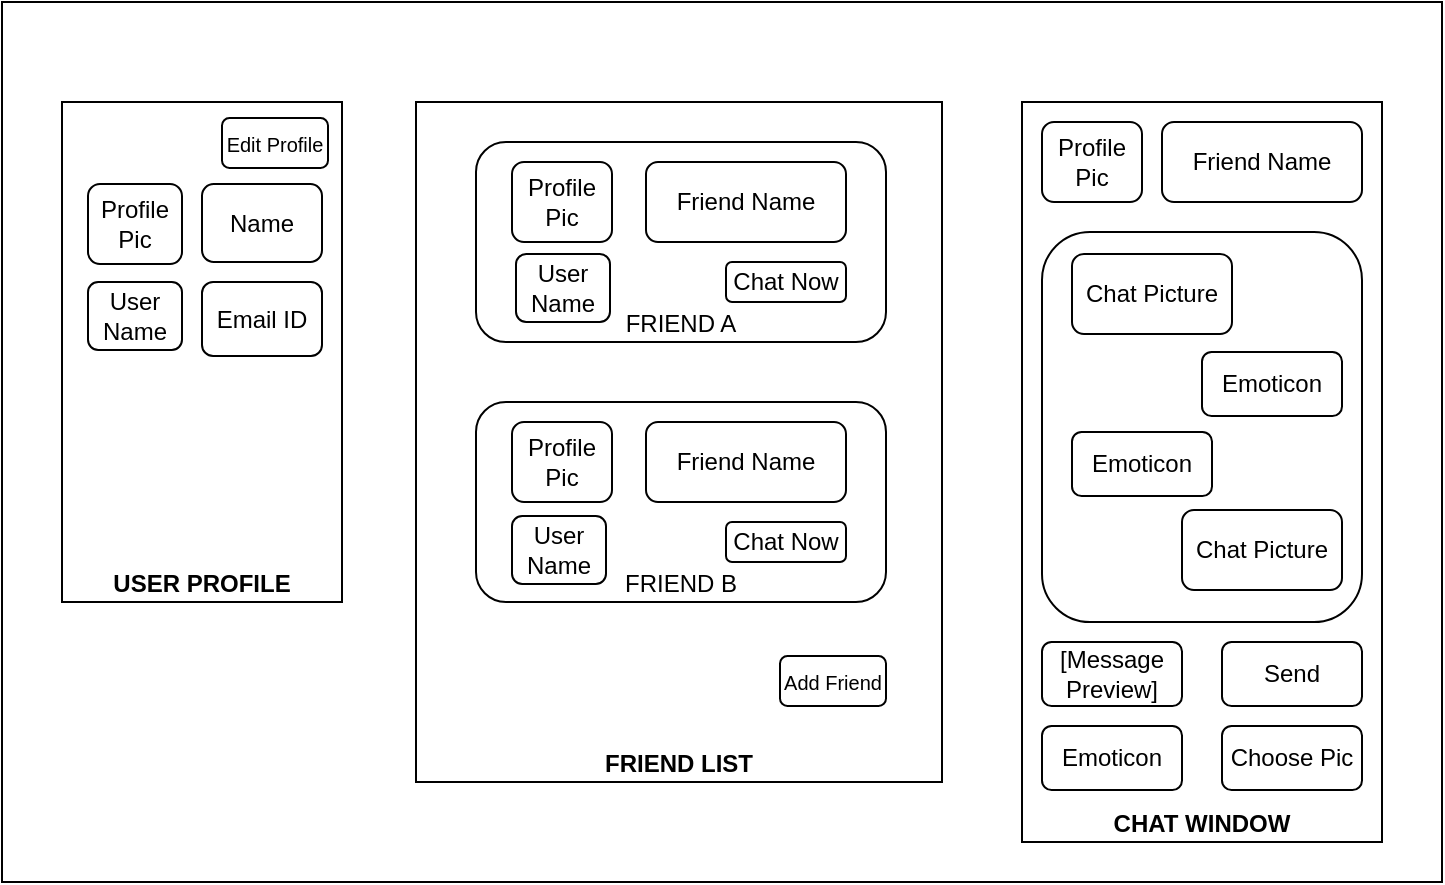 <mxfile version="10.7.7" type="device"><diagram id="b4W4Ro6Sn7qzyyTtxh9q" name="Chat Page"><mxGraphModel dx="1010" dy="501" grid="1" gridSize="10" guides="1" tooltips="1" connect="1" arrows="1" fold="1" page="1" pageScale="1" pageWidth="850" pageHeight="1100" math="0" shadow="0"><root><mxCell id="0"/><mxCell id="1" parent="0"/><mxCell id="wLH6wQWpymkPebdV_3vq-3" value="" style="rounded=0;whiteSpace=wrap;html=1;" parent="1" vertex="1"><mxGeometry x="60" y="40" width="720" height="440" as="geometry"/></mxCell><mxCell id="wLH6wQWpymkPebdV_3vq-4" value="&lt;b&gt;USER PROFILE&lt;/b&gt;" style="rounded=0;whiteSpace=wrap;html=1;verticalAlign=bottom;" parent="1" vertex="1"><mxGeometry x="90" y="90" width="140" height="250" as="geometry"/></mxCell><mxCell id="wLH6wQWpymkPebdV_3vq-6" value="FRIEND LIST" style="rounded=0;whiteSpace=wrap;html=1;verticalAlign=bottom;fontStyle=1" parent="1" vertex="1"><mxGeometry x="267" y="90" width="263" height="340" as="geometry"/></mxCell><mxCell id="wLH6wQWpymkPebdV_3vq-11" value="" style="group" parent="1" vertex="1" connectable="0"><mxGeometry x="297" y="110" width="205" height="100" as="geometry"/></mxCell><mxCell id="wLH6wQWpymkPebdV_3vq-7" value="FRIEND A" style="rounded=1;whiteSpace=wrap;html=1;verticalAlign=bottom;" parent="wLH6wQWpymkPebdV_3vq-11" vertex="1"><mxGeometry width="205" height="100" as="geometry"/></mxCell><mxCell id="wLH6wQWpymkPebdV_3vq-8" value="Profile Pic" style="rounded=1;whiteSpace=wrap;html=1;" parent="wLH6wQWpymkPebdV_3vq-11" vertex="1"><mxGeometry x="18" y="10" width="50" height="40" as="geometry"/></mxCell><mxCell id="wLH6wQWpymkPebdV_3vq-9" value="Friend Name" style="rounded=1;whiteSpace=wrap;html=1;" parent="wLH6wQWpymkPebdV_3vq-11" vertex="1"><mxGeometry x="85" y="10" width="100" height="40" as="geometry"/></mxCell><mxCell id="wLH6wQWpymkPebdV_3vq-10" value="Chat Now" style="rounded=1;whiteSpace=wrap;html=1;" parent="wLH6wQWpymkPebdV_3vq-11" vertex="1"><mxGeometry x="125" y="60" width="60" height="20" as="geometry"/></mxCell><mxCell id="wLH6wQWpymkPebdV_3vq-32" value="User&lt;br&gt;Name&lt;br&gt;" style="rounded=1;whiteSpace=wrap;html=1;" parent="wLH6wQWpymkPebdV_3vq-11" vertex="1"><mxGeometry x="20" y="56" width="47" height="34" as="geometry"/></mxCell><mxCell id="wLH6wQWpymkPebdV_3vq-12" value="" style="group" parent="1" vertex="1" connectable="0"><mxGeometry x="297" y="240" width="205" height="100" as="geometry"/></mxCell><mxCell id="wLH6wQWpymkPebdV_3vq-13" value="FRIEND B" style="rounded=1;whiteSpace=wrap;html=1;verticalAlign=bottom;" parent="wLH6wQWpymkPebdV_3vq-12" vertex="1"><mxGeometry width="205" height="100" as="geometry"/></mxCell><mxCell id="wLH6wQWpymkPebdV_3vq-14" value="Profile Pic" style="rounded=1;whiteSpace=wrap;html=1;" parent="wLH6wQWpymkPebdV_3vq-12" vertex="1"><mxGeometry x="18" y="10" width="50" height="40" as="geometry"/></mxCell><mxCell id="wLH6wQWpymkPebdV_3vq-15" value="Friend Name" style="rounded=1;whiteSpace=wrap;html=1;" parent="wLH6wQWpymkPebdV_3vq-12" vertex="1"><mxGeometry x="85" y="10" width="100" height="40" as="geometry"/></mxCell><mxCell id="wLH6wQWpymkPebdV_3vq-16" value="Chat Now" style="rounded=1;whiteSpace=wrap;html=1;" parent="wLH6wQWpymkPebdV_3vq-12" vertex="1"><mxGeometry x="125" y="60" width="60" height="20" as="geometry"/></mxCell><mxCell id="wLH6wQWpymkPebdV_3vq-33" value="User&lt;br&gt;Name&lt;br&gt;" style="rounded=1;whiteSpace=wrap;html=1;" parent="wLH6wQWpymkPebdV_3vq-12" vertex="1"><mxGeometry x="18" y="57" width="47" height="34" as="geometry"/></mxCell><mxCell id="wLH6wQWpymkPebdV_3vq-17" value="CHAT WINDOW" style="rounded=0;whiteSpace=wrap;html=1;verticalAlign=bottom;fontStyle=1" parent="1" vertex="1"><mxGeometry x="570" y="90" width="180" height="370" as="geometry"/></mxCell><mxCell id="wLH6wQWpymkPebdV_3vq-18" value="Profile Pic" style="rounded=1;whiteSpace=wrap;html=1;" parent="1" vertex="1"><mxGeometry x="580" y="100" width="50" height="40" as="geometry"/></mxCell><mxCell id="wLH6wQWpymkPebdV_3vq-19" value="Friend Name" style="rounded=1;whiteSpace=wrap;html=1;" parent="1" vertex="1"><mxGeometry x="640" y="100" width="100" height="40" as="geometry"/></mxCell><mxCell id="wLH6wQWpymkPebdV_3vq-20" value="" style="rounded=1;whiteSpace=wrap;html=1;" parent="1" vertex="1"><mxGeometry x="580" y="155" width="160" height="195" as="geometry"/></mxCell><mxCell id="wLH6wQWpymkPebdV_3vq-21" value="Chat Picture" style="rounded=1;whiteSpace=wrap;html=1;" parent="1" vertex="1"><mxGeometry x="595" y="166" width="80" height="40" as="geometry"/></mxCell><mxCell id="wLH6wQWpymkPebdV_3vq-22" value="Emoticon" style="rounded=1;whiteSpace=wrap;html=1;" parent="1" vertex="1"><mxGeometry x="660" y="215" width="70" height="32" as="geometry"/></mxCell><mxCell id="wLH6wQWpymkPebdV_3vq-23" value="Emoticon" style="rounded=1;whiteSpace=wrap;html=1;" parent="1" vertex="1"><mxGeometry x="595" y="255" width="70" height="32" as="geometry"/></mxCell><mxCell id="wLH6wQWpymkPebdV_3vq-24" value="Chat Picture" style="rounded=1;whiteSpace=wrap;html=1;" parent="1" vertex="1"><mxGeometry x="650" y="294" width="80" height="40" as="geometry"/></mxCell><mxCell id="wLH6wQWpymkPebdV_3vq-25" value="[Message Preview]" style="rounded=1;whiteSpace=wrap;html=1;" parent="1" vertex="1"><mxGeometry x="580" y="360" width="70" height="32" as="geometry"/></mxCell><mxCell id="wLH6wQWpymkPebdV_3vq-26" value="Emoticon" style="rounded=1;whiteSpace=wrap;html=1;" parent="1" vertex="1"><mxGeometry x="580" y="402" width="70" height="32" as="geometry"/></mxCell><mxCell id="wLH6wQWpymkPebdV_3vq-27" value="Send" style="rounded=1;whiteSpace=wrap;html=1;" parent="1" vertex="1"><mxGeometry x="670" y="360" width="70" height="32" as="geometry"/></mxCell><mxCell id="wLH6wQWpymkPebdV_3vq-28" value="Choose Pic" style="rounded=1;whiteSpace=wrap;html=1;" parent="1" vertex="1"><mxGeometry x="670" y="402" width="70" height="32" as="geometry"/></mxCell><mxCell id="wLH6wQWpymkPebdV_3vq-29" value="&lt;font style=&quot;font-size: 10px&quot;&gt;Edit Profile&lt;/font&gt;" style="rounded=1;whiteSpace=wrap;html=1;" parent="1" vertex="1"><mxGeometry x="170" y="98" width="53" height="25" as="geometry"/></mxCell><mxCell id="wLH6wQWpymkPebdV_3vq-30" value="Profile Pic" style="rounded=1;whiteSpace=wrap;html=1;" parent="1" vertex="1"><mxGeometry x="103" y="131" width="47" height="40" as="geometry"/></mxCell><mxCell id="wLH6wQWpymkPebdV_3vq-31" value="Name" style="rounded=1;whiteSpace=wrap;html=1;" parent="1" vertex="1"><mxGeometry x="160" y="131" width="60" height="39" as="geometry"/></mxCell><mxCell id="wLH6wQWpymkPebdV_3vq-34" value="User&lt;br&gt;Name&lt;br&gt;" style="rounded=1;whiteSpace=wrap;html=1;" parent="1" vertex="1"><mxGeometry x="103" y="180" width="47" height="34" as="geometry"/></mxCell><mxCell id="wLH6wQWpymkPebdV_3vq-35" value="&lt;font style=&quot;font-size: 10px&quot;&gt;Add Friend&lt;/font&gt;" style="rounded=1;whiteSpace=wrap;html=1;" parent="1" vertex="1"><mxGeometry x="449" y="367" width="53" height="25" as="geometry"/></mxCell><mxCell id="wLH6wQWpymkPebdV_3vq-36" value="Email ID" style="rounded=1;whiteSpace=wrap;html=1;" parent="1" vertex="1"><mxGeometry x="160" y="180" width="60" height="37" as="geometry"/></mxCell></root></mxGraphModel></diagram><diagram name="Add Friend Page" id="Vx3ATTBGeHHmFhJNv9Gw"><mxGraphModel dx="1008" dy="492" grid="1" gridSize="10" guides="1" tooltips="1" connect="1" arrows="1" fold="1" page="1" pageScale="1" pageWidth="850" pageHeight="1100" math="0" shadow="0"><root><mxCell id="J5KoMOBBTgYKqxQr650o-0"/><mxCell id="J5KoMOBBTgYKqxQr650o-1" parent="J5KoMOBBTgYKqxQr650o-0"/><mxCell id="J5KoMOBBTgYKqxQr650o-2" value="" style="rounded=0;whiteSpace=wrap;html=1;" vertex="1" parent="J5KoMOBBTgYKqxQr650o-1"><mxGeometry x="61" y="35" width="720" height="440" as="geometry"/></mxCell><mxCell id="J5KoMOBBTgYKqxQr650o-3" value="&lt;b&gt;USER PROFILE&lt;/b&gt;" style="rounded=0;whiteSpace=wrap;html=1;verticalAlign=bottom;" vertex="1" parent="J5KoMOBBTgYKqxQr650o-1"><mxGeometry x="91" y="85" width="140" height="250" as="geometry"/></mxCell><mxCell id="J5KoMOBBTgYKqxQr650o-4" value="FRIEND LIST" style="rounded=0;whiteSpace=wrap;html=1;verticalAlign=bottom;fontStyle=1" vertex="1" parent="J5KoMOBBTgYKqxQr650o-1"><mxGeometry x="268" y="85" width="263" height="340" as="geometry"/></mxCell><mxCell id="J5KoMOBBTgYKqxQr650o-5" value="" style="group" vertex="1" connectable="0" parent="J5KoMOBBTgYKqxQr650o-1"><mxGeometry x="298" y="105" width="205" height="100" as="geometry"/></mxCell><mxCell id="J5KoMOBBTgYKqxQr650o-6" value="FRIEND A" style="rounded=1;whiteSpace=wrap;html=1;verticalAlign=bottom;" vertex="1" parent="J5KoMOBBTgYKqxQr650o-5"><mxGeometry width="205" height="100" as="geometry"/></mxCell><mxCell id="J5KoMOBBTgYKqxQr650o-7" value="Profile Pic" style="rounded=1;whiteSpace=wrap;html=1;" vertex="1" parent="J5KoMOBBTgYKqxQr650o-5"><mxGeometry x="18" y="10" width="50" height="40" as="geometry"/></mxCell><mxCell id="J5KoMOBBTgYKqxQr650o-8" value="Friend Name" style="rounded=1;whiteSpace=wrap;html=1;" vertex="1" parent="J5KoMOBBTgYKqxQr650o-5"><mxGeometry x="85" y="10" width="100" height="40" as="geometry"/></mxCell><mxCell id="J5KoMOBBTgYKqxQr650o-9" value="Chat Now" style="rounded=1;whiteSpace=wrap;html=1;" vertex="1" parent="J5KoMOBBTgYKqxQr650o-5"><mxGeometry x="125" y="60" width="60" height="20" as="geometry"/></mxCell><mxCell id="J5KoMOBBTgYKqxQr650o-10" value="User&lt;br&gt;Name&lt;br&gt;" style="rounded=1;whiteSpace=wrap;html=1;" vertex="1" parent="J5KoMOBBTgYKqxQr650o-5"><mxGeometry x="20" y="56" width="47" height="34" as="geometry"/></mxCell><mxCell id="J5KoMOBBTgYKqxQr650o-11" value="" style="group" vertex="1" connectable="0" parent="J5KoMOBBTgYKqxQr650o-1"><mxGeometry x="298" y="235" width="205" height="100" as="geometry"/></mxCell><mxCell id="J5KoMOBBTgYKqxQr650o-12" value="FRIEND B" style="rounded=1;whiteSpace=wrap;html=1;verticalAlign=bottom;" vertex="1" parent="J5KoMOBBTgYKqxQr650o-11"><mxGeometry width="205" height="100" as="geometry"/></mxCell><mxCell id="J5KoMOBBTgYKqxQr650o-13" value="Profile Pic" style="rounded=1;whiteSpace=wrap;html=1;" vertex="1" parent="J5KoMOBBTgYKqxQr650o-11"><mxGeometry x="18" y="10" width="50" height="40" as="geometry"/></mxCell><mxCell id="J5KoMOBBTgYKqxQr650o-14" value="Friend Name" style="rounded=1;whiteSpace=wrap;html=1;" vertex="1" parent="J5KoMOBBTgYKqxQr650o-11"><mxGeometry x="85" y="10" width="100" height="40" as="geometry"/></mxCell><mxCell id="J5KoMOBBTgYKqxQr650o-15" value="Chat Now" style="rounded=1;whiteSpace=wrap;html=1;" vertex="1" parent="J5KoMOBBTgYKqxQr650o-11"><mxGeometry x="125" y="60" width="60" height="20" as="geometry"/></mxCell><mxCell id="J5KoMOBBTgYKqxQr650o-16" value="User&lt;br&gt;Name&lt;br&gt;" style="rounded=1;whiteSpace=wrap;html=1;" vertex="1" parent="J5KoMOBBTgYKqxQr650o-11"><mxGeometry x="18" y="57" width="47" height="34" as="geometry"/></mxCell><mxCell id="J5KoMOBBTgYKqxQr650o-17" value="ADD FRIEND WINDOW" style="rounded=0;whiteSpace=wrap;html=1;verticalAlign=bottom;fontStyle=1" vertex="1" parent="J5KoMOBBTgYKqxQr650o-1"><mxGeometry x="571" y="85" width="180" height="260" as="geometry"/></mxCell><mxCell id="J5KoMOBBTgYKqxQr650o-18" value="Search User Box" style="rounded=1;whiteSpace=wrap;html=1;" vertex="1" parent="J5KoMOBBTgYKqxQr650o-1"><mxGeometry x="581" y="95" width="100" height="40" as="geometry"/></mxCell><mxCell id="J5KoMOBBTgYKqxQr650o-19" value="Search Button" style="rounded=1;whiteSpace=wrap;html=1;" vertex="1" parent="J5KoMOBBTgYKqxQr650o-1"><mxGeometry x="691" y="95" width="50" height="40" as="geometry"/></mxCell><mxCell id="J5KoMOBBTgYKqxQr650o-20" value="" style="rounded=1;whiteSpace=wrap;html=1;" vertex="1" parent="J5KoMOBBTgYKqxQr650o-1"><mxGeometry x="581" y="150" width="160" height="155" as="geometry"/></mxCell><mxCell id="J5KoMOBBTgYKqxQr650o-29" value="&lt;font style=&quot;font-size: 10px&quot;&gt;Edit Profile&lt;/font&gt;" style="rounded=1;whiteSpace=wrap;html=1;" vertex="1" parent="J5KoMOBBTgYKqxQr650o-1"><mxGeometry x="171" y="93" width="53" height="25" as="geometry"/></mxCell><mxCell id="J5KoMOBBTgYKqxQr650o-30" value="Profile Pic" style="rounded=1;whiteSpace=wrap;html=1;" vertex="1" parent="J5KoMOBBTgYKqxQr650o-1"><mxGeometry x="104" y="126" width="47" height="40" as="geometry"/></mxCell><mxCell id="J5KoMOBBTgYKqxQr650o-31" value="Name" style="rounded=1;whiteSpace=wrap;html=1;" vertex="1" parent="J5KoMOBBTgYKqxQr650o-1"><mxGeometry x="161" y="126" width="60" height="39" as="geometry"/></mxCell><mxCell id="J5KoMOBBTgYKqxQr650o-32" value="User&lt;br&gt;Name&lt;br&gt;" style="rounded=1;whiteSpace=wrap;html=1;" vertex="1" parent="J5KoMOBBTgYKqxQr650o-1"><mxGeometry x="104" y="175" width="47" height="34" as="geometry"/></mxCell><mxCell id="J5KoMOBBTgYKqxQr650o-33" value="&lt;font style=&quot;font-size: 10px&quot;&gt;Add Friend&lt;/font&gt;" style="rounded=1;whiteSpace=wrap;html=1;" vertex="1" parent="J5KoMOBBTgYKqxQr650o-1"><mxGeometry x="450" y="362" width="53" height="25" as="geometry"/></mxCell><mxCell id="J5KoMOBBTgYKqxQr650o-34" value="Email ID" style="rounded=1;whiteSpace=wrap;html=1;" vertex="1" parent="J5KoMOBBTgYKqxQr650o-1"><mxGeometry x="161" y="175" width="60" height="37" as="geometry"/></mxCell><mxCell id="J5KoMOBBTgYKqxQr650o-35" value="Profile Pic" style="rounded=1;whiteSpace=wrap;html=1;" vertex="1" parent="J5KoMOBBTgYKqxQr650o-1"><mxGeometry x="587.5" y="165" width="50" height="40" as="geometry"/></mxCell><mxCell id="J5KoMOBBTgYKqxQr650o-36" value="Friend Name" style="rounded=1;whiteSpace=wrap;html=1;" vertex="1" parent="J5KoMOBBTgYKqxQr650o-1"><mxGeometry x="655" y="165" width="77" height="40" as="geometry"/></mxCell><mxCell id="J5KoMOBBTgYKqxQr650o-37" value="Add" style="rounded=1;whiteSpace=wrap;html=1;" vertex="1" parent="J5KoMOBBTgYKqxQr650o-1"><mxGeometry x="671" y="270" width="60" height="20" as="geometry"/></mxCell><mxCell id="J5KoMOBBTgYKqxQr650o-38" value="User&lt;br&gt;Name&lt;br&gt;" style="rounded=1;whiteSpace=wrap;html=1;" vertex="1" parent="J5KoMOBBTgYKqxQr650o-1"><mxGeometry x="589.5" y="211" width="47" height="34" as="geometry"/></mxCell></root></mxGraphModel></diagram><diagram name="Models" id="bZAD-IXPiTr2QKInEmta"><mxGraphModel dx="1010" dy="501" grid="1" gridSize="10" guides="1" tooltips="1" connect="1" arrows="1" fold="1" page="1" pageScale="1" pageWidth="850" pageHeight="1100" math="0" shadow="0"><root><mxCell id="e3R9p-IXvNWKZCYVVv1--0"/><mxCell id="e3R9p-IXvNWKZCYVVv1--1" parent="e3R9p-IXvNWKZCYVVv1--0"/><mxCell id="e3R9p-IXvNWKZCYVVv1--2" value="" style="rounded=0;whiteSpace=wrap;html=1;" parent="e3R9p-IXvNWKZCYVVv1--1" vertex="1"><mxGeometry x="60" y="40" width="720" height="440" as="geometry"/></mxCell><mxCell id="e3R9p-IXvNWKZCYVVv1--3" value="USER PROFILE" style="rounded=0;whiteSpace=wrap;html=1;verticalAlign=bottom;" parent="e3R9p-IXvNWKZCYVVv1--1" vertex="1"><mxGeometry x="90" y="90" width="140" height="290" as="geometry"/></mxCell><mxCell id="e3R9p-IXvNWKZCYVVv1--4" value="FRIEND LIST" style="rounded=0;whiteSpace=wrap;html=1;verticalAlign=bottom;fontStyle=1" parent="e3R9p-IXvNWKZCYVVv1--1" vertex="1"><mxGeometry x="267" y="90" width="213" height="340" as="geometry"/></mxCell><mxCell id="e3R9p-IXvNWKZCYVVv1--17" value="CHAT WINDOW" style="rounded=0;whiteSpace=wrap;html=1;verticalAlign=bottom;fontStyle=1" parent="e3R9p-IXvNWKZCYVVv1--1" vertex="1"><mxGeometry x="520" y="90" width="230" height="340" as="geometry"/></mxCell><mxCell id="QM5Aqj5KfV6oz6RFSMAw-0" value="&lt;p style=&quot;line-height: 100%&quot;&gt;&lt;/p&gt;&lt;h1&gt;Users&lt;/h1&gt;&lt;p&gt;UserID&lt;/p&gt;&lt;p&gt;UserName&lt;/p&gt;&lt;p&gt;Password&lt;/p&gt;&lt;p&gt;FirstName&lt;/p&gt;&lt;p&gt;LastName&lt;/p&gt;&lt;p&gt;Profile Image URL&lt;/p&gt;&lt;p&gt;EmailID&lt;/p&gt;&lt;p&gt;&lt;/p&gt;" style="text;html=1;strokeColor=none;fillColor=none;spacing=5;spacingTop=-20;whiteSpace=wrap;overflow=hidden;rounded=0;" parent="e3R9p-IXvNWKZCYVVv1--1" vertex="1"><mxGeometry x="100" y="127" width="110" height="233" as="geometry"/></mxCell><mxCell id="QM5Aqj5KfV6oz6RFSMAw-2" value="&lt;h1&gt;FriendList&lt;/h1&gt;&lt;p&gt;FriendEmailID&lt;/p&gt;&lt;p&gt;FriendUserName&lt;/p&gt;&lt;p&gt;FriendInviteSent&lt;/p&gt;&lt;p&gt;FriendInviteAccepted&lt;/p&gt;&lt;p&gt;FriendInviteDeclined&lt;/p&gt;" style="text;html=1;strokeColor=none;fillColor=none;spacing=5;spacingTop=-20;whiteSpace=wrap;overflow=hidden;rounded=0;" parent="e3R9p-IXvNWKZCYVVv1--1" vertex="1"><mxGeometry x="300" y="135" width="190" height="175" as="geometry"/></mxCell><mxCell id="QM5Aqj5KfV6oz6RFSMAw-3" value="&lt;h1&gt;MessageThread&lt;/h1&gt;&lt;p&gt;MessageThreadID&lt;/p&gt;&lt;p&gt;Messages&lt;/p&gt;&lt;p&gt;&lt;blockquote style=&quot;margin: 0 0 0 40px ; border: none ; padding: 0px&quot;&gt;&lt;p&gt;MessageSequence&lt;/p&gt;&lt;p&gt;MessageSender&lt;/p&gt;&lt;p&gt;MessageReceiver&lt;/p&gt;&lt;p&gt;ImageURL&lt;/p&gt;&lt;p&gt;EmoticonURL&lt;/p&gt;&lt;p&gt;SentTimestamp&lt;/p&gt;&lt;/blockquote&gt;&lt;/p&gt;&lt;p&gt;&lt;br&gt;&lt;/p&gt;" style="text;html=1;strokeColor=none;fillColor=none;spacing=5;spacingTop=-20;whiteSpace=wrap;overflow=hidden;rounded=0;" parent="e3R9p-IXvNWKZCYVVv1--1" vertex="1"><mxGeometry x="540" y="135" width="190" height="255" as="geometry"/></mxCell></root></mxGraphModel></diagram></mxfile>